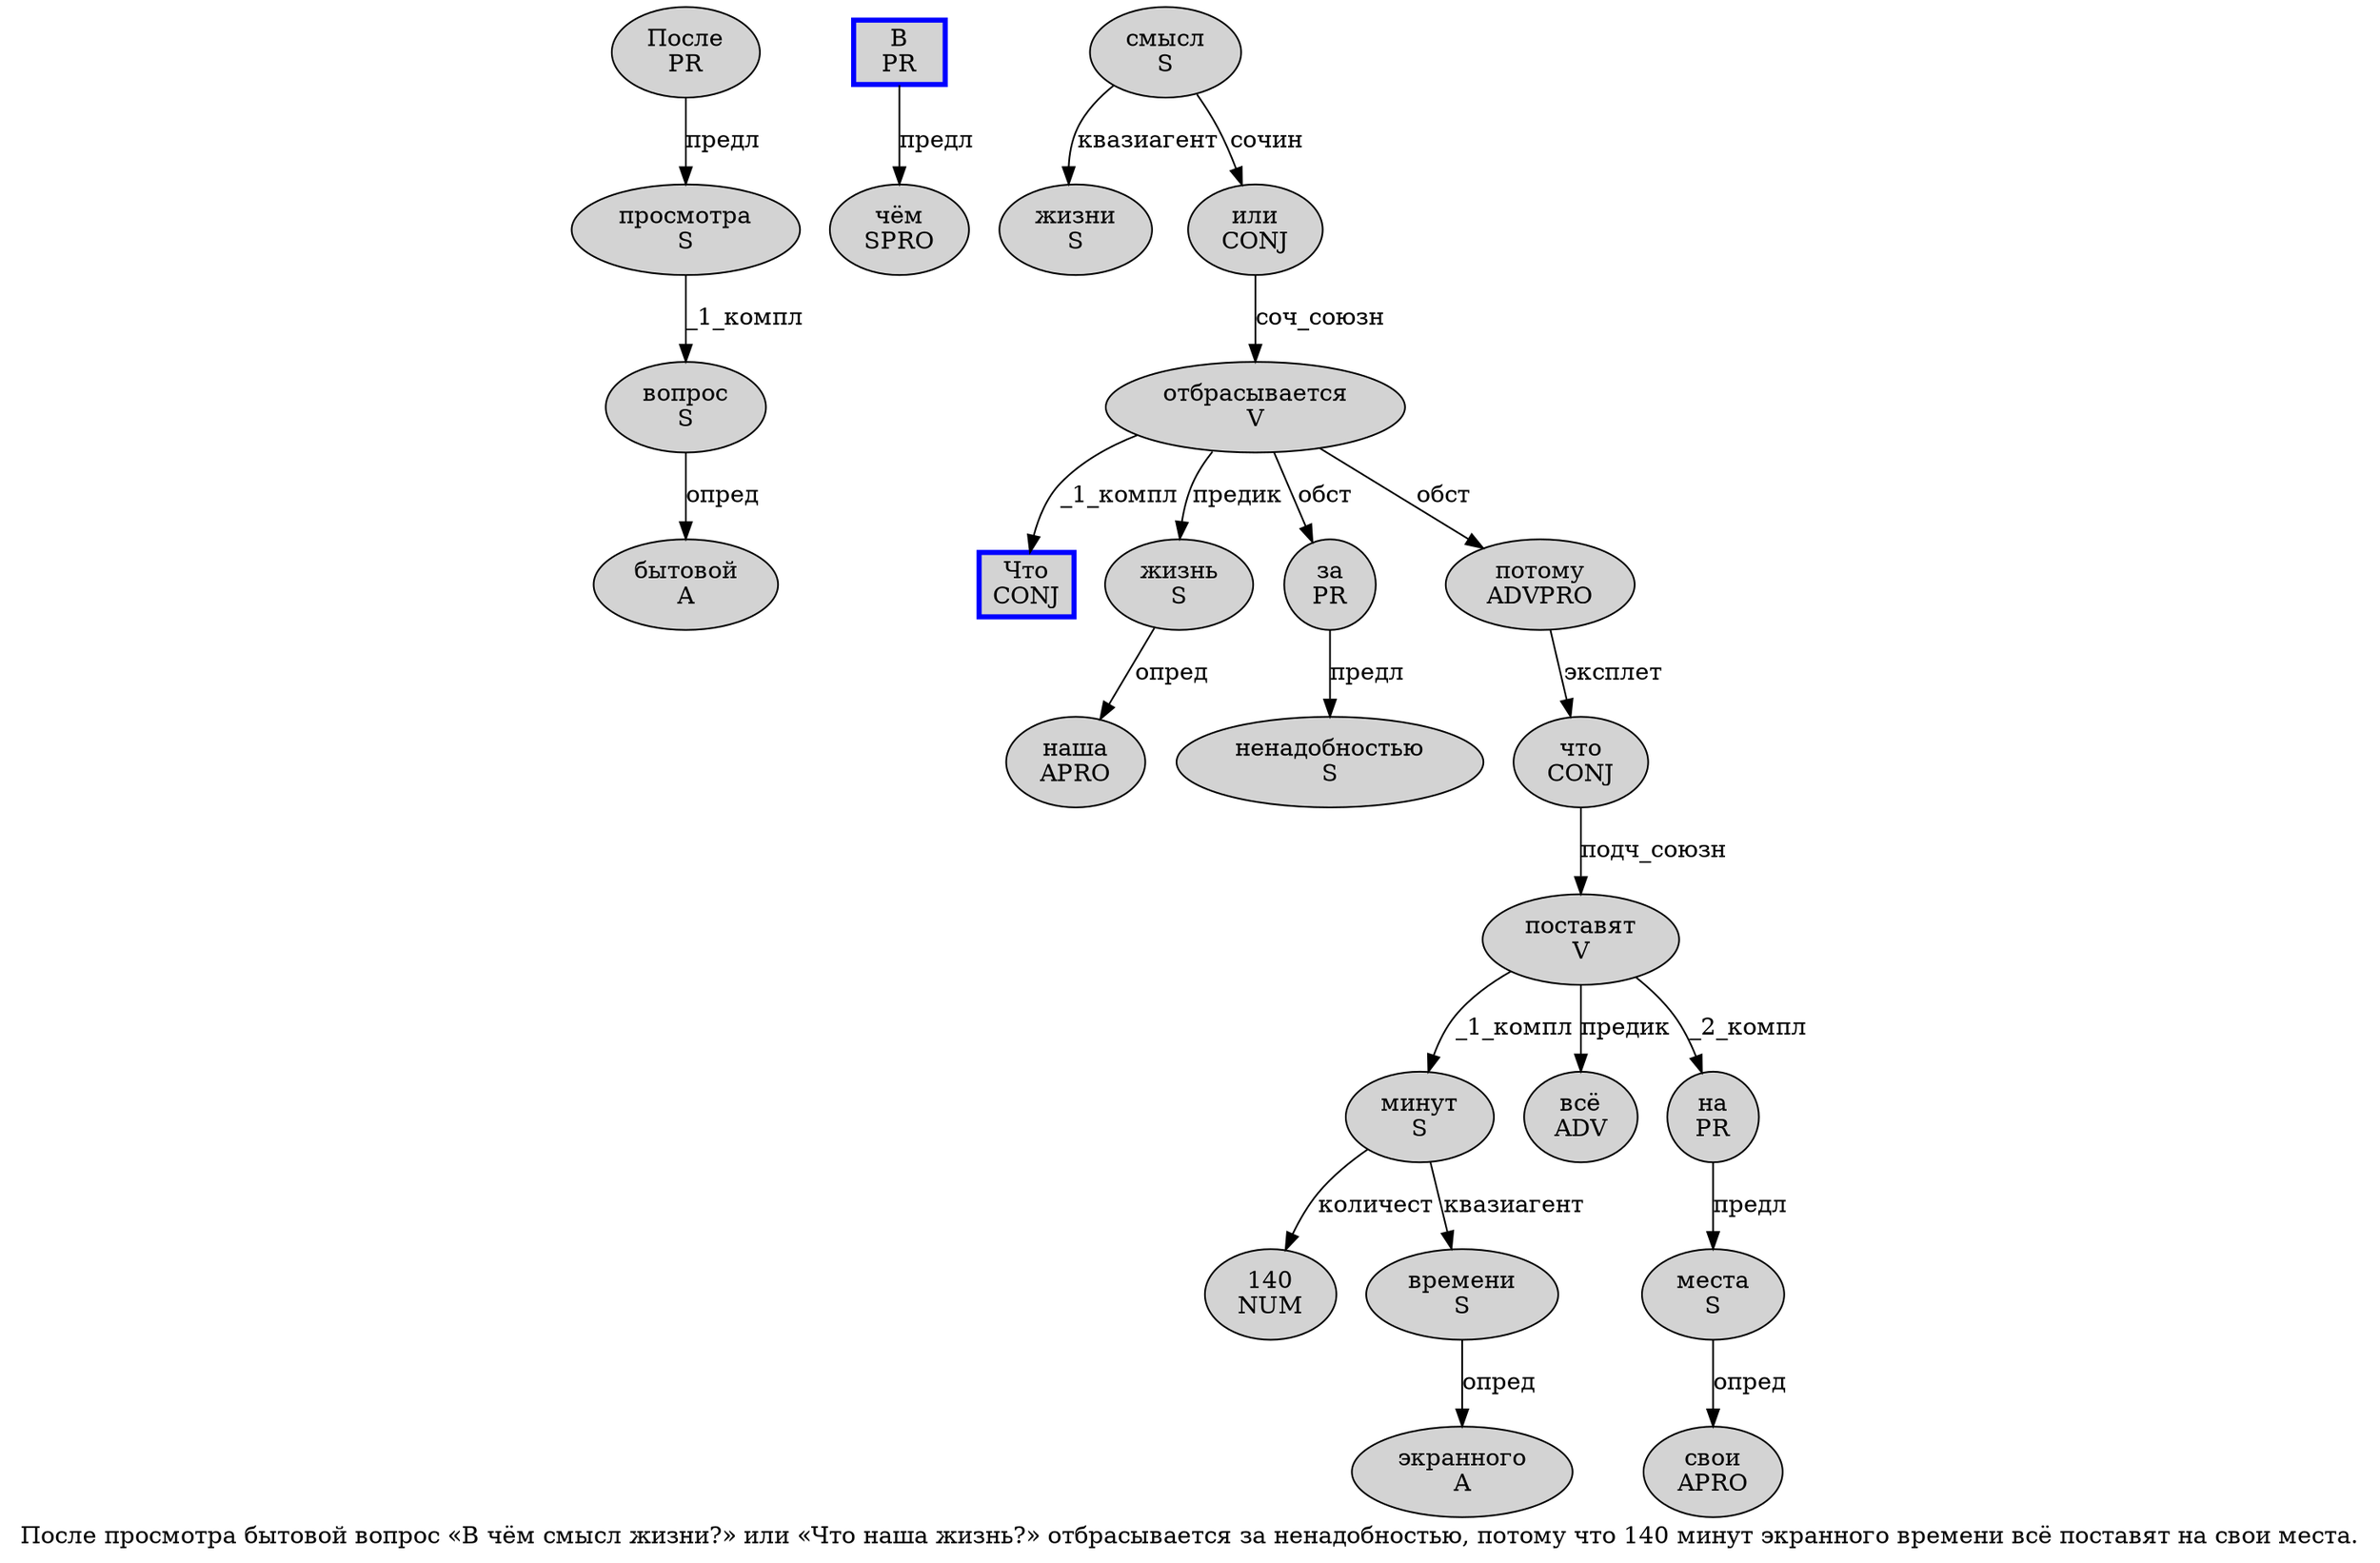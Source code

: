 digraph SENTENCE_1591 {
	graph [label="После просмотра бытовой вопрос «В чём смысл жизни?» или «Что наша жизнь?» отбрасывается за ненадобностью, потому что 140 минут экранного времени всё поставят на свои места."]
	node [style=filled]
		0 [label="После
PR" color="" fillcolor=lightgray penwidth=1 shape=ellipse]
		1 [label="просмотра
S" color="" fillcolor=lightgray penwidth=1 shape=ellipse]
		2 [label="бытовой
A" color="" fillcolor=lightgray penwidth=1 shape=ellipse]
		3 [label="вопрос
S" color="" fillcolor=lightgray penwidth=1 shape=ellipse]
		5 [label="В
PR" color=blue fillcolor=lightgray penwidth=3 shape=box]
		6 [label="чём
SPRO" color="" fillcolor=lightgray penwidth=1 shape=ellipse]
		7 [label="смысл
S" color="" fillcolor=lightgray penwidth=1 shape=ellipse]
		8 [label="жизни
S" color="" fillcolor=lightgray penwidth=1 shape=ellipse]
		11 [label="или
CONJ" color="" fillcolor=lightgray penwidth=1 shape=ellipse]
		13 [label="Что
CONJ" color=blue fillcolor=lightgray penwidth=3 shape=box]
		14 [label="наша
APRO" color="" fillcolor=lightgray penwidth=1 shape=ellipse]
		15 [label="жизнь
S" color="" fillcolor=lightgray penwidth=1 shape=ellipse]
		18 [label="отбрасывается
V" color="" fillcolor=lightgray penwidth=1 shape=ellipse]
		19 [label="за
PR" color="" fillcolor=lightgray penwidth=1 shape=ellipse]
		20 [label="ненадобностью
S" color="" fillcolor=lightgray penwidth=1 shape=ellipse]
		22 [label="потому
ADVPRO" color="" fillcolor=lightgray penwidth=1 shape=ellipse]
		23 [label="что
CONJ" color="" fillcolor=lightgray penwidth=1 shape=ellipse]
		24 [label="140
NUM" color="" fillcolor=lightgray penwidth=1 shape=ellipse]
		25 [label="минут
S" color="" fillcolor=lightgray penwidth=1 shape=ellipse]
		26 [label="экранного
A" color="" fillcolor=lightgray penwidth=1 shape=ellipse]
		27 [label="времени
S" color="" fillcolor=lightgray penwidth=1 shape=ellipse]
		28 [label="всё
ADV" color="" fillcolor=lightgray penwidth=1 shape=ellipse]
		29 [label="поставят
V" color="" fillcolor=lightgray penwidth=1 shape=ellipse]
		30 [label="на
PR" color="" fillcolor=lightgray penwidth=1 shape=ellipse]
		31 [label="свои
APRO" color="" fillcolor=lightgray penwidth=1 shape=ellipse]
		32 [label="места
S" color="" fillcolor=lightgray penwidth=1 shape=ellipse]
			18 -> 13 [label="_1_компл"]
			18 -> 15 [label="предик"]
			18 -> 19 [label="обст"]
			18 -> 22 [label="обст"]
			3 -> 2 [label="опред"]
			22 -> 23 [label="эксплет"]
			7 -> 8 [label="квазиагент"]
			7 -> 11 [label="сочин"]
			1 -> 3 [label="_1_компл"]
			15 -> 14 [label="опред"]
			19 -> 20 [label="предл"]
			32 -> 31 [label="опред"]
			25 -> 24 [label="количест"]
			25 -> 27 [label="квазиагент"]
			23 -> 29 [label="подч_союзн"]
			27 -> 26 [label="опред"]
			30 -> 32 [label="предл"]
			11 -> 18 [label="соч_союзн"]
			0 -> 1 [label="предл"]
			29 -> 25 [label="_1_компл"]
			29 -> 28 [label="предик"]
			29 -> 30 [label="_2_компл"]
			5 -> 6 [label="предл"]
}